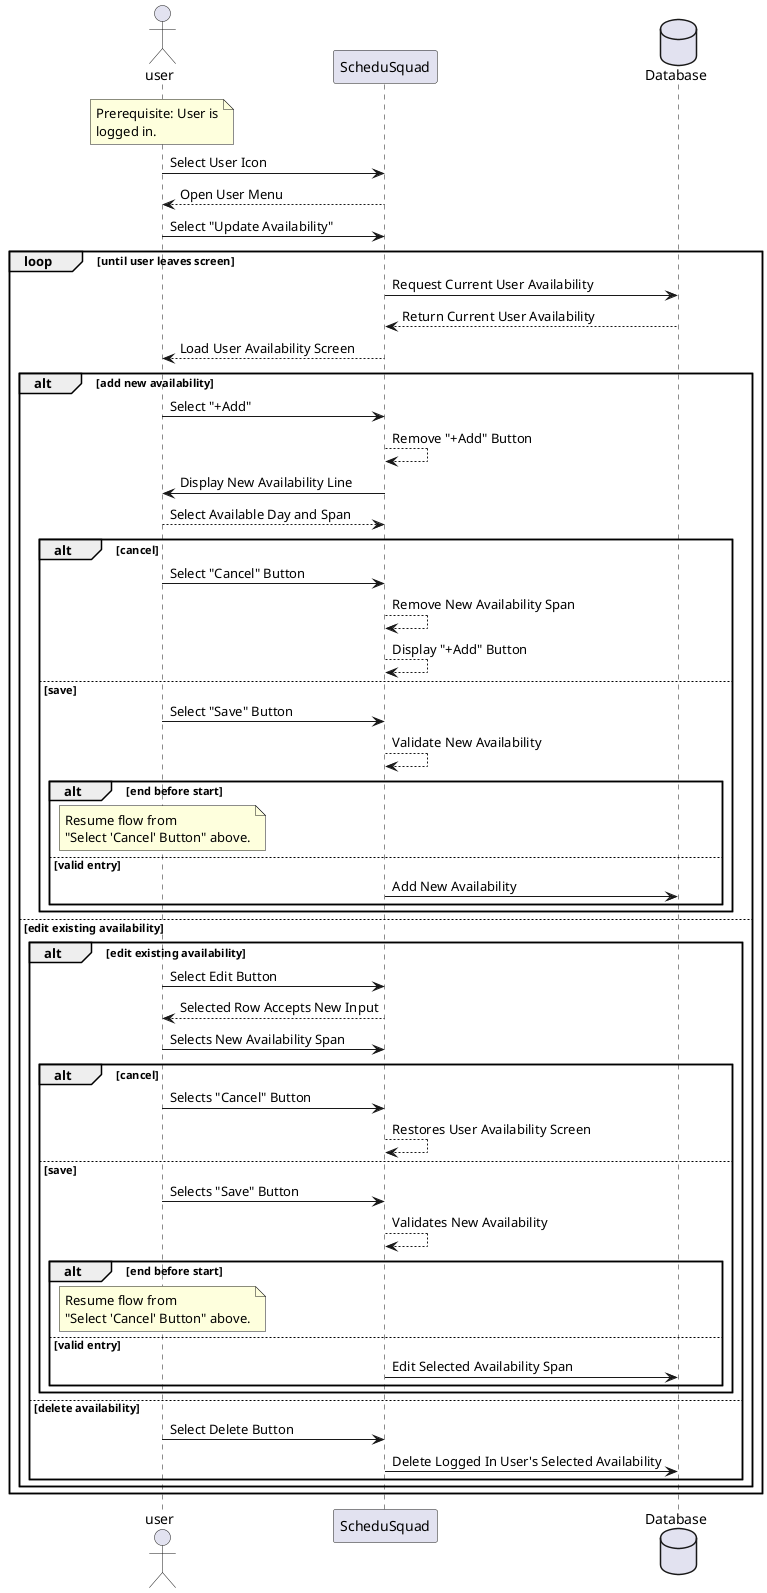 @startuml Update Availability
actor user
participant ScheduSquad as app
database Database as db

note over user
Prerequisite: User is
logged in.
end note

user -> app : Select User Icon
app --> user : Open User Menu
user -> app : Select "Update Availability"

loop until user leaves screen
    app -> db : Request Current User Availability
    db --> app : Return Current User Availability
    app --> user : Load User Availability Screen

    alt add new availability
        user -> app : Select "+Add"
        app --> app : Remove "+Add" Button
        app -> user : Display New Availability Line
        user --> app : Select Available Day and Span

        alt cancel
            user -> app : Select "Cancel" Button
            app --> app : Remove New Availability Span
            app --> app : Display "+Add" Button
        else save
            user -> app : Select "Save" Button
            app --> app : Validate New Availability
            alt end before start
                note over user
                Resume flow from
                "Select 'Cancel' Button" above.
                end note
            else valid entry
                app -> db : Add New Availability
            end
        end
    else edit existing availability
        alt edit existing availability
            user -> app : Select Edit Button
            app --> user : Selected Row Accepts New Input
            user -> app : Selects New Availability Span
            alt cancel
                user -> app : Selects "Cancel" Button
                app --> app : Restores User Availability Screen
            else save
                user -> app : Selects "Save" Button
                app --> app: Validates New Availability
                alt end before start
                    note over user
                    Resume flow from
                    "Select 'Cancel' Button" above.
                    end note
                else valid entry
                    app -> db : Edit Selected Availability Span
                end
            end
        else delete availability
            user -> app : Select Delete Button
            app -> db : Delete Logged In User's Selected Availability
        end
    end
end
@enduml